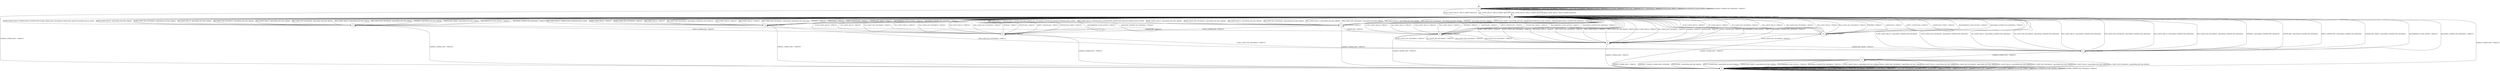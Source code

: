 digraph g {
__start0 [label="" shape="none"];

	s0 [shape="circle" label="s0"];
	s1 [shape="circle" label="s1"];
	s2 [shape="circle" label="s2"];
	s3 [shape="circle" label="s3"];
	s4 [shape="circle" label="s4"];
	s5 [shape="circle" label="s5"];
	s6 [shape="circle" label="s6"];
	s7 [shape="circle" label="s7"];
	s8 [shape="circle" label="s8"];
	s9 [shape="circle" label="s9"];
	s10 [shape="circle" label="s10"];
	s11 [shape="circle" label="s11"];
	s0 -> s1 [label="ECDH_CLIENT_HELLO / HELLO_VERIFY_REQUEST"];
	s0 -> s0 [label="ECDH_CLIENT_KEY_EXCHANGE / TIMEOUT"];
	s0 -> s1 [label="DH_CLIENT_HELLO / HELLO_VERIFY_REQUEST"];
	s0 -> s0 [label="DH_CLIENT_KEY_EXCHANGE / TIMEOUT"];
	s0 -> s1 [label="PSK_CLIENT_HELLO / HELLO_VERIFY_REQUEST"];
	s0 -> s0 [label="PSK_CLIENT_KEY_EXCHANGE / TIMEOUT"];
	s0 -> s1 [label="RSA_CLIENT_HELLO / HELLO_VERIFY_REQUEST"];
	s0 -> s0 [label="RSA_CLIENT_KEY_EXCHANGE / TIMEOUT"];
	s0 -> s2 [label="CHANGE_CIPHER_SPEC / TIMEOUT"];
	s0 -> s0 [label="FINISHED / TIMEOUT"];
	s0 -> s0 [label="APPLICATION / TIMEOUT"];
	s0 -> s0 [label="CERTIFICATE / TIMEOUT"];
	s0 -> s0 [label="EMPTY_CERTIFICATE / TIMEOUT"];
	s0 -> s0 [label="CERTIFICATE_VERIFY / TIMEOUT"];
	s0 -> s0 [label="Alert(WARNING,CLOSE_NOTIFY) / TIMEOUT"];
	s0 -> s0 [label="Alert(FATAL,UNEXPECTED_MESSAGE) / TIMEOUT"];
	s1 -> s3 [label="ECDH_CLIENT_HELLO / SERVER_HELLO,CERTIFICATE,ECDHE_SERVER_KEY_EXCHANGE,CERTIFICATE_REQUEST,SERVER_HELLO_DONE"];
	s1 -> s1 [label="ECDH_CLIENT_KEY_EXCHANGE / TIMEOUT"];
	s1 -> s7 [label="DH_CLIENT_HELLO / SERVER_HELLO,CERTIFICATE,DHE_SERVER_KEY_EXCHANGE,CERTIFICATE_REQUEST,SERVER_HELLO_DONE"];
	s1 -> s1 [label="DH_CLIENT_KEY_EXCHANGE / TIMEOUT"];
	s1 -> s4 [label="PSK_CLIENT_HELLO / SERVER_HELLO,SERVER_HELLO_DONE"];
	s1 -> s1 [label="PSK_CLIENT_KEY_EXCHANGE / TIMEOUT"];
	s1 -> s7 [label="RSA_CLIENT_HELLO / SERVER_HELLO,CERTIFICATE,CERTIFICATE_REQUEST,SERVER_HELLO_DONE"];
	s1 -> s1 [label="RSA_CLIENT_KEY_EXCHANGE / TIMEOUT"];
	s1 -> s2 [label="CHANGE_CIPHER_SPEC / TIMEOUT"];
	s1 -> s1 [label="FINISHED / TIMEOUT"];
	s1 -> s1 [label="APPLICATION / TIMEOUT"];
	s1 -> s1 [label="CERTIFICATE / TIMEOUT"];
	s1 -> s1 [label="EMPTY_CERTIFICATE / TIMEOUT"];
	s1 -> s1 [label="CERTIFICATE_VERIFY / TIMEOUT"];
	s1 -> s1 [label="Alert(WARNING,CLOSE_NOTIFY) / TIMEOUT"];
	s1 -> s1 [label="Alert(FATAL,UNEXPECTED_MESSAGE) / TIMEOUT"];
	s2 -> s2 [label="ECDH_CLIENT_HELLO / TIMEOUT"];
	s2 -> s2 [label="ECDH_CLIENT_KEY_EXCHANGE / TIMEOUT"];
	s2 -> s2 [label="DH_CLIENT_HELLO / TIMEOUT"];
	s2 -> s2 [label="DH_CLIENT_KEY_EXCHANGE / TIMEOUT"];
	s2 -> s2 [label="PSK_CLIENT_HELLO / TIMEOUT"];
	s2 -> s2 [label="PSK_CLIENT_KEY_EXCHANGE / TIMEOUT"];
	s2 -> s2 [label="RSA_CLIENT_HELLO / TIMEOUT"];
	s2 -> s2 [label="RSA_CLIENT_KEY_EXCHANGE / TIMEOUT"];
	s2 -> s2 [label="CHANGE_CIPHER_SPEC / TIMEOUT"];
	s2 -> s2 [label="FINISHED / TIMEOUT"];
	s2 -> s2 [label="APPLICATION / TIMEOUT"];
	s2 -> s2 [label="CERTIFICATE / TIMEOUT"];
	s2 -> s2 [label="EMPTY_CERTIFICATE / TIMEOUT"];
	s2 -> s2 [label="CERTIFICATE_VERIFY / TIMEOUT"];
	s2 -> s2 [label="Alert(WARNING,CLOSE_NOTIFY) / TIMEOUT"];
	s2 -> s2 [label="Alert(FATAL,UNEXPECTED_MESSAGE) / TIMEOUT"];
	s3 -> s1 [label="ECDH_CLIENT_HELLO / Alert(FATAL,DECODE_ERROR)"];
	s3 -> s1 [label="ECDH_CLIENT_KEY_EXCHANGE / Alert(FATAL,DECODE_ERROR)"];
	s3 -> s1 [label="DH_CLIENT_HELLO / Alert(FATAL,DECODE_ERROR)"];
	s3 -> s1 [label="DH_CLIENT_KEY_EXCHANGE / Alert(FATAL,DECODE_ERROR)"];
	s3 -> s1 [label="PSK_CLIENT_HELLO / Alert(FATAL,DECODE_ERROR)"];
	s3 -> s1 [label="PSK_CLIENT_KEY_EXCHANGE / Alert(FATAL,DECODE_ERROR)"];
	s3 -> s1 [label="RSA_CLIENT_HELLO / Alert(FATAL,DECODE_ERROR)"];
	s3 -> s1 [label="RSA_CLIENT_KEY_EXCHANGE / Alert(FATAL,DECODE_ERROR)"];
	s3 -> s2 [label="CHANGE_CIPHER_SPEC / TIMEOUT"];
	s3 -> s1 [label="FINISHED / Alert(FATAL,DECODE_ERROR)"];
	s3 -> s3 [label="APPLICATION / TIMEOUT"];
	s3 -> s10 [label="CERTIFICATE / TIMEOUT"];
	s3 -> s6 [label="EMPTY_CERTIFICATE / TIMEOUT"];
	s3 -> s1 [label="CERTIFICATE_VERIFY / Alert(FATAL,DECODE_ERROR)"];
	s3 -> s1 [label="Alert(WARNING,CLOSE_NOTIFY) / TIMEOUT"];
	s3 -> s1 [label="Alert(FATAL,UNEXPECTED_MESSAGE) / TIMEOUT"];
	s4 -> s1 [label="ECDH_CLIENT_HELLO / TIMEOUT"];
	s4 -> s1 [label="ECDH_CLIENT_KEY_EXCHANGE / TIMEOUT"];
	s4 -> s1 [label="DH_CLIENT_HELLO / TIMEOUT"];
	s4 -> s1 [label="DH_CLIENT_KEY_EXCHANGE / Alert(FATAL,UNKNOWN_PSK_IDENTITY)"];
	s4 -> s1 [label="PSK_CLIENT_HELLO / TIMEOUT"];
	s4 -> s5 [label="PSK_CLIENT_KEY_EXCHANGE / TIMEOUT"];
	s4 -> s1 [label="RSA_CLIENT_HELLO / TIMEOUT"];
	s4 -> s1 [label="RSA_CLIENT_KEY_EXCHANGE / Alert(FATAL,UNKNOWN_PSK_IDENTITY)"];
	s4 -> s2 [label="CHANGE_CIPHER_SPEC / TIMEOUT"];
	s4 -> s1 [label="FINISHED / TIMEOUT"];
	s4 -> s4 [label="APPLICATION / TIMEOUT"];
	s4 -> s1 [label="CERTIFICATE / TIMEOUT"];
	s4 -> s1 [label="EMPTY_CERTIFICATE / TIMEOUT"];
	s4 -> s1 [label="CERTIFICATE_VERIFY / TIMEOUT"];
	s4 -> s1 [label="Alert(WARNING,CLOSE_NOTIFY) / TIMEOUT"];
	s4 -> s1 [label="Alert(FATAL,UNEXPECTED_MESSAGE) / TIMEOUT"];
	s5 -> s1 [label="ECDH_CLIENT_HELLO / Alert(FATAL,UNEXPECTED_MESSAGE)"];
	s5 -> s1 [label="ECDH_CLIENT_KEY_EXCHANGE / Alert(FATAL,UNEXPECTED_MESSAGE)"];
	s5 -> s1 [label="DH_CLIENT_HELLO / Alert(FATAL,UNEXPECTED_MESSAGE)"];
	s5 -> s1 [label="DH_CLIENT_KEY_EXCHANGE / Alert(FATAL,UNEXPECTED_MESSAGE)"];
	s5 -> s1 [label="PSK_CLIENT_HELLO / Alert(FATAL,UNEXPECTED_MESSAGE)"];
	s5 -> s1 [label="PSK_CLIENT_KEY_EXCHANGE / Alert(FATAL,UNEXPECTED_MESSAGE)"];
	s5 -> s1 [label="RSA_CLIENT_HELLO / Alert(FATAL,UNEXPECTED_MESSAGE)"];
	s5 -> s1 [label="RSA_CLIENT_KEY_EXCHANGE / Alert(FATAL,UNEXPECTED_MESSAGE)"];
	s5 -> s11 [label="CHANGE_CIPHER_SPEC / TIMEOUT"];
	s5 -> s1 [label="FINISHED / Alert(FATAL,UNEXPECTED_MESSAGE)"];
	s5 -> s5 [label="APPLICATION / TIMEOUT"];
	s5 -> s1 [label="CERTIFICATE / Alert(FATAL,UNEXPECTED_MESSAGE)"];
	s5 -> s1 [label="EMPTY_CERTIFICATE / Alert(FATAL,UNEXPECTED_MESSAGE)"];
	s5 -> s1 [label="CERTIFICATE_VERIFY / Alert(FATAL,UNEXPECTED_MESSAGE)"];
	s5 -> s1 [label="Alert(WARNING,CLOSE_NOTIFY) / TIMEOUT"];
	s5 -> s1 [label="Alert(FATAL,UNEXPECTED_MESSAGE) / TIMEOUT"];
	s6 -> s1 [label="ECDH_CLIENT_HELLO / TIMEOUT"];
	s6 -> s5 [label="ECDH_CLIENT_KEY_EXCHANGE / TIMEOUT"];
	s6 -> s1 [label="DH_CLIENT_HELLO / TIMEOUT"];
	s6 -> s1 [label="DH_CLIENT_KEY_EXCHANGE / TIMEOUT"];
	s6 -> s1 [label="PSK_CLIENT_HELLO / TIMEOUT"];
	s6 -> s1 [label="PSK_CLIENT_KEY_EXCHANGE / TIMEOUT"];
	s6 -> s1 [label="RSA_CLIENT_HELLO / TIMEOUT"];
	s6 -> s1 [label="RSA_CLIENT_KEY_EXCHANGE / TIMEOUT"];
	s6 -> s2 [label="CHANGE_CIPHER_SPEC / TIMEOUT"];
	s6 -> s1 [label="FINISHED / TIMEOUT"];
	s6 -> s6 [label="APPLICATION / TIMEOUT"];
	s6 -> s1 [label="CERTIFICATE / TIMEOUT"];
	s6 -> s1 [label="EMPTY_CERTIFICATE / TIMEOUT"];
	s6 -> s1 [label="CERTIFICATE_VERIFY / TIMEOUT"];
	s6 -> s1 [label="Alert(WARNING,CLOSE_NOTIFY) / TIMEOUT"];
	s6 -> s1 [label="Alert(FATAL,UNEXPECTED_MESSAGE) / TIMEOUT"];
	s7 -> s1 [label="ECDH_CLIENT_HELLO / Alert(FATAL,DECODE_ERROR)"];
	s7 -> s1 [label="ECDH_CLIENT_KEY_EXCHANGE / Alert(FATAL,DECODE_ERROR)"];
	s7 -> s1 [label="DH_CLIENT_HELLO / Alert(FATAL,DECODE_ERROR)"];
	s7 -> s1 [label="DH_CLIENT_KEY_EXCHANGE / Alert(FATAL,DECODE_ERROR)"];
	s7 -> s1 [label="PSK_CLIENT_HELLO / Alert(FATAL,DECODE_ERROR)"];
	s7 -> s1 [label="PSK_CLIENT_KEY_EXCHANGE / Alert(FATAL,DECODE_ERROR)"];
	s7 -> s1 [label="RSA_CLIENT_HELLO / Alert(FATAL,DECODE_ERROR)"];
	s7 -> s1 [label="RSA_CLIENT_KEY_EXCHANGE / Alert(FATAL,DECODE_ERROR)"];
	s7 -> s2 [label="CHANGE_CIPHER_SPEC / TIMEOUT"];
	s7 -> s1 [label="FINISHED / Alert(FATAL,DECODE_ERROR)"];
	s7 -> s7 [label="APPLICATION / TIMEOUT"];
	s7 -> s8 [label="CERTIFICATE / TIMEOUT"];
	s7 -> s6 [label="EMPTY_CERTIFICATE / TIMEOUT"];
	s7 -> s1 [label="CERTIFICATE_VERIFY / Alert(FATAL,DECODE_ERROR)"];
	s7 -> s1 [label="Alert(WARNING,CLOSE_NOTIFY) / TIMEOUT"];
	s7 -> s1 [label="Alert(FATAL,UNEXPECTED_MESSAGE) / TIMEOUT"];
	s8 -> s1 [label="ECDH_CLIENT_HELLO / TIMEOUT"];
	s8 -> s9 [label="ECDH_CLIENT_KEY_EXCHANGE / TIMEOUT"];
	s8 -> s1 [label="DH_CLIENT_HELLO / TIMEOUT"];
	s8 -> s9 [label="DH_CLIENT_KEY_EXCHANGE / TIMEOUT"];
	s8 -> s1 [label="PSK_CLIENT_HELLO / TIMEOUT"];
	s8 -> s9 [label="PSK_CLIENT_KEY_EXCHANGE / TIMEOUT"];
	s8 -> s1 [label="RSA_CLIENT_HELLO / TIMEOUT"];
	s8 -> s9 [label="RSA_CLIENT_KEY_EXCHANGE / TIMEOUT"];
	s8 -> s2 [label="CHANGE_CIPHER_SPEC / TIMEOUT"];
	s8 -> s1 [label="FINISHED / TIMEOUT"];
	s8 -> s8 [label="APPLICATION / TIMEOUT"];
	s8 -> s1 [label="CERTIFICATE / TIMEOUT"];
	s8 -> s1 [label="EMPTY_CERTIFICATE / TIMEOUT"];
	s8 -> s1 [label="CERTIFICATE_VERIFY / TIMEOUT"];
	s8 -> s1 [label="Alert(WARNING,CLOSE_NOTIFY) / TIMEOUT"];
	s8 -> s1 [label="Alert(FATAL,UNEXPECTED_MESSAGE) / TIMEOUT"];
	s9 -> s1 [label="ECDH_CLIENT_HELLO / TIMEOUT"];
	s9 -> s1 [label="ECDH_CLIENT_KEY_EXCHANGE / TIMEOUT"];
	s9 -> s1 [label="DH_CLIENT_HELLO / TIMEOUT"];
	s9 -> s1 [label="DH_CLIENT_KEY_EXCHANGE / TIMEOUT"];
	s9 -> s1 [label="PSK_CLIENT_HELLO / TIMEOUT"];
	s9 -> s1 [label="PSK_CLIENT_KEY_EXCHANGE / TIMEOUT"];
	s9 -> s1 [label="RSA_CLIENT_HELLO / TIMEOUT"];
	s9 -> s1 [label="RSA_CLIENT_KEY_EXCHANGE / TIMEOUT"];
	s9 -> s2 [label="CHANGE_CIPHER_SPEC / TIMEOUT"];
	s9 -> s1 [label="FINISHED / TIMEOUT"];
	s9 -> s9 [label="APPLICATION / TIMEOUT"];
	s9 -> s1 [label="CERTIFICATE / TIMEOUT"];
	s9 -> s1 [label="EMPTY_CERTIFICATE / TIMEOUT"];
	s9 -> s5 [label="CERTIFICATE_VERIFY / TIMEOUT"];
	s9 -> s1 [label="Alert(WARNING,CLOSE_NOTIFY) / TIMEOUT"];
	s9 -> s1 [label="Alert(FATAL,UNEXPECTED_MESSAGE) / TIMEOUT"];
	s10 -> s1 [label="ECDH_CLIENT_HELLO / TIMEOUT"];
	s10 -> s9 [label="ECDH_CLIENT_KEY_EXCHANGE / TIMEOUT"];
	s10 -> s1 [label="DH_CLIENT_HELLO / TIMEOUT"];
	s10 -> s1 [label="DH_CLIENT_KEY_EXCHANGE / TIMEOUT"];
	s10 -> s1 [label="PSK_CLIENT_HELLO / TIMEOUT"];
	s10 -> s1 [label="PSK_CLIENT_KEY_EXCHANGE / TIMEOUT"];
	s10 -> s1 [label="RSA_CLIENT_HELLO / TIMEOUT"];
	s10 -> s1 [label="RSA_CLIENT_KEY_EXCHANGE / TIMEOUT"];
	s10 -> s2 [label="CHANGE_CIPHER_SPEC / TIMEOUT"];
	s10 -> s1 [label="FINISHED / TIMEOUT"];
	s10 -> s10 [label="APPLICATION / TIMEOUT"];
	s10 -> s1 [label="CERTIFICATE / TIMEOUT"];
	s10 -> s1 [label="EMPTY_CERTIFICATE / TIMEOUT"];
	s10 -> s1 [label="CERTIFICATE_VERIFY / TIMEOUT"];
	s10 -> s1 [label="Alert(WARNING,CLOSE_NOTIFY) / TIMEOUT"];
	s10 -> s1 [label="Alert(FATAL,UNEXPECTED_MESSAGE) / TIMEOUT"];
	s11 -> s2 [label="ECDH_CLIENT_HELLO / Alert(FATAL,DECODE_ERROR)"];
	s11 -> s2 [label="ECDH_CLIENT_KEY_EXCHANGE / Alert(FATAL,DECODE_ERROR)"];
	s11 -> s2 [label="DH_CLIENT_HELLO / Alert(FATAL,DECODE_ERROR)"];
	s11 -> s2 [label="DH_CLIENT_KEY_EXCHANGE / Alert(FATAL,DECODE_ERROR)"];
	s11 -> s2 [label="PSK_CLIENT_HELLO / Alert(FATAL,DECODE_ERROR)"];
	s11 -> s2 [label="PSK_CLIENT_KEY_EXCHANGE / Alert(FATAL,DECODE_ERROR)"];
	s11 -> s2 [label="RSA_CLIENT_HELLO / Alert(FATAL,DECODE_ERROR)"];
	s11 -> s2 [label="RSA_CLIENT_KEY_EXCHANGE / Alert(FATAL,DECODE_ERROR)"];
	s11 -> s2 [label="CHANGE_CIPHER_SPEC / TIMEOUT"];
	s11 -> s2 [label="FINISHED / CHANGE_CIPHER_SPEC,FINISHED"];
	s11 -> s11 [label="APPLICATION / TIMEOUT"];
	s11 -> s2 [label="CERTIFICATE / Alert(FATAL,DECODE_ERROR)"];
	s11 -> s2 [label="EMPTY_CERTIFICATE / Alert(FATAL,DECODE_ERROR)"];
	s11 -> s2 [label="CERTIFICATE_VERIFY / Alert(FATAL,DECODE_ERROR)"];
	s11 -> s2 [label="Alert(WARNING,CLOSE_NOTIFY) / TIMEOUT"];
	s11 -> s2 [label="Alert(FATAL,UNEXPECTED_MESSAGE) / TIMEOUT"];

__start0 -> s0;
}
